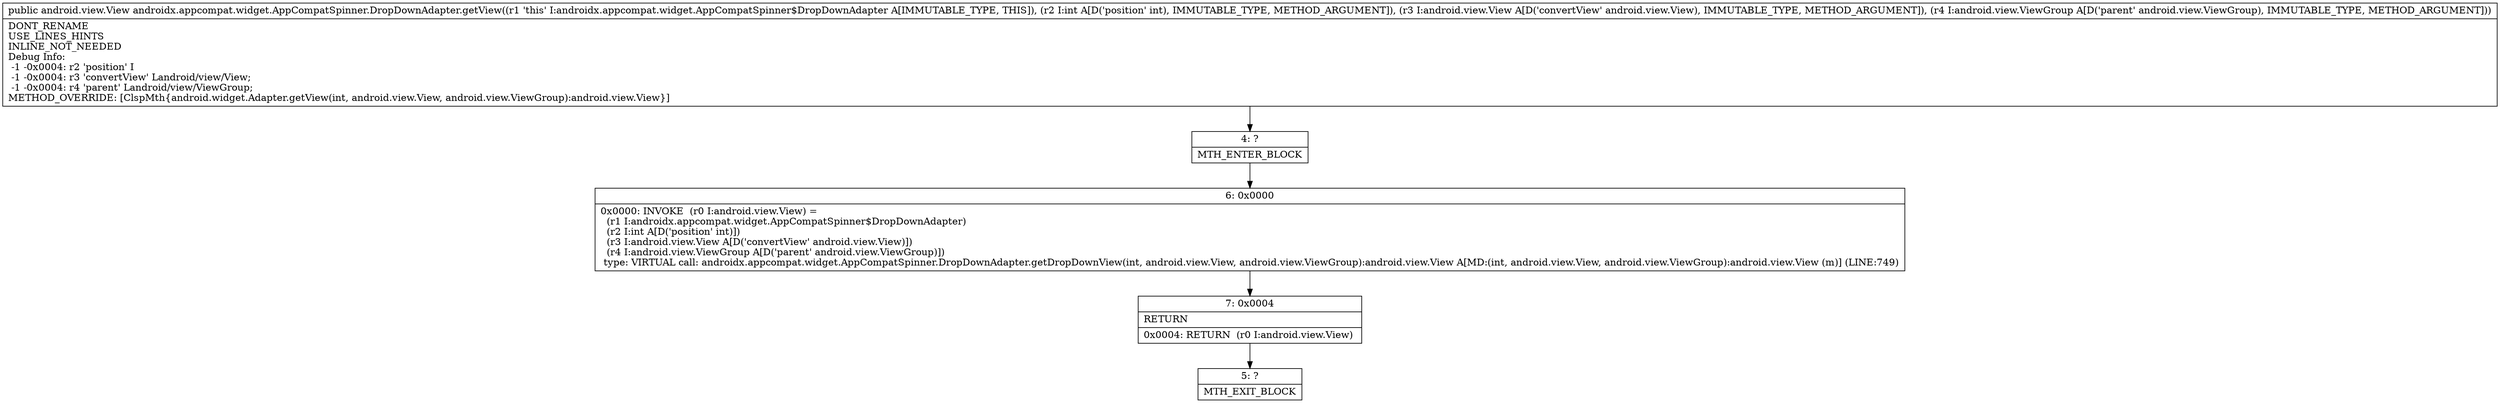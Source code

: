 digraph "CFG forandroidx.appcompat.widget.AppCompatSpinner.DropDownAdapter.getView(ILandroid\/view\/View;Landroid\/view\/ViewGroup;)Landroid\/view\/View;" {
Node_4 [shape=record,label="{4\:\ ?|MTH_ENTER_BLOCK\l}"];
Node_6 [shape=record,label="{6\:\ 0x0000|0x0000: INVOKE  (r0 I:android.view.View) = \l  (r1 I:androidx.appcompat.widget.AppCompatSpinner$DropDownAdapter)\l  (r2 I:int A[D('position' int)])\l  (r3 I:android.view.View A[D('convertView' android.view.View)])\l  (r4 I:android.view.ViewGroup A[D('parent' android.view.ViewGroup)])\l type: VIRTUAL call: androidx.appcompat.widget.AppCompatSpinner.DropDownAdapter.getDropDownView(int, android.view.View, android.view.ViewGroup):android.view.View A[MD:(int, android.view.View, android.view.ViewGroup):android.view.View (m)] (LINE:749)\l}"];
Node_7 [shape=record,label="{7\:\ 0x0004|RETURN\l|0x0004: RETURN  (r0 I:android.view.View) \l}"];
Node_5 [shape=record,label="{5\:\ ?|MTH_EXIT_BLOCK\l}"];
MethodNode[shape=record,label="{public android.view.View androidx.appcompat.widget.AppCompatSpinner.DropDownAdapter.getView((r1 'this' I:androidx.appcompat.widget.AppCompatSpinner$DropDownAdapter A[IMMUTABLE_TYPE, THIS]), (r2 I:int A[D('position' int), IMMUTABLE_TYPE, METHOD_ARGUMENT]), (r3 I:android.view.View A[D('convertView' android.view.View), IMMUTABLE_TYPE, METHOD_ARGUMENT]), (r4 I:android.view.ViewGroup A[D('parent' android.view.ViewGroup), IMMUTABLE_TYPE, METHOD_ARGUMENT]))  | DONT_RENAME\lUSE_LINES_HINTS\lINLINE_NOT_NEEDED\lDebug Info:\l  \-1 \-0x0004: r2 'position' I\l  \-1 \-0x0004: r3 'convertView' Landroid\/view\/View;\l  \-1 \-0x0004: r4 'parent' Landroid\/view\/ViewGroup;\lMETHOD_OVERRIDE: [ClspMth\{android.widget.Adapter.getView(int, android.view.View, android.view.ViewGroup):android.view.View\}]\l}"];
MethodNode -> Node_4;Node_4 -> Node_6;
Node_6 -> Node_7;
Node_7 -> Node_5;
}

